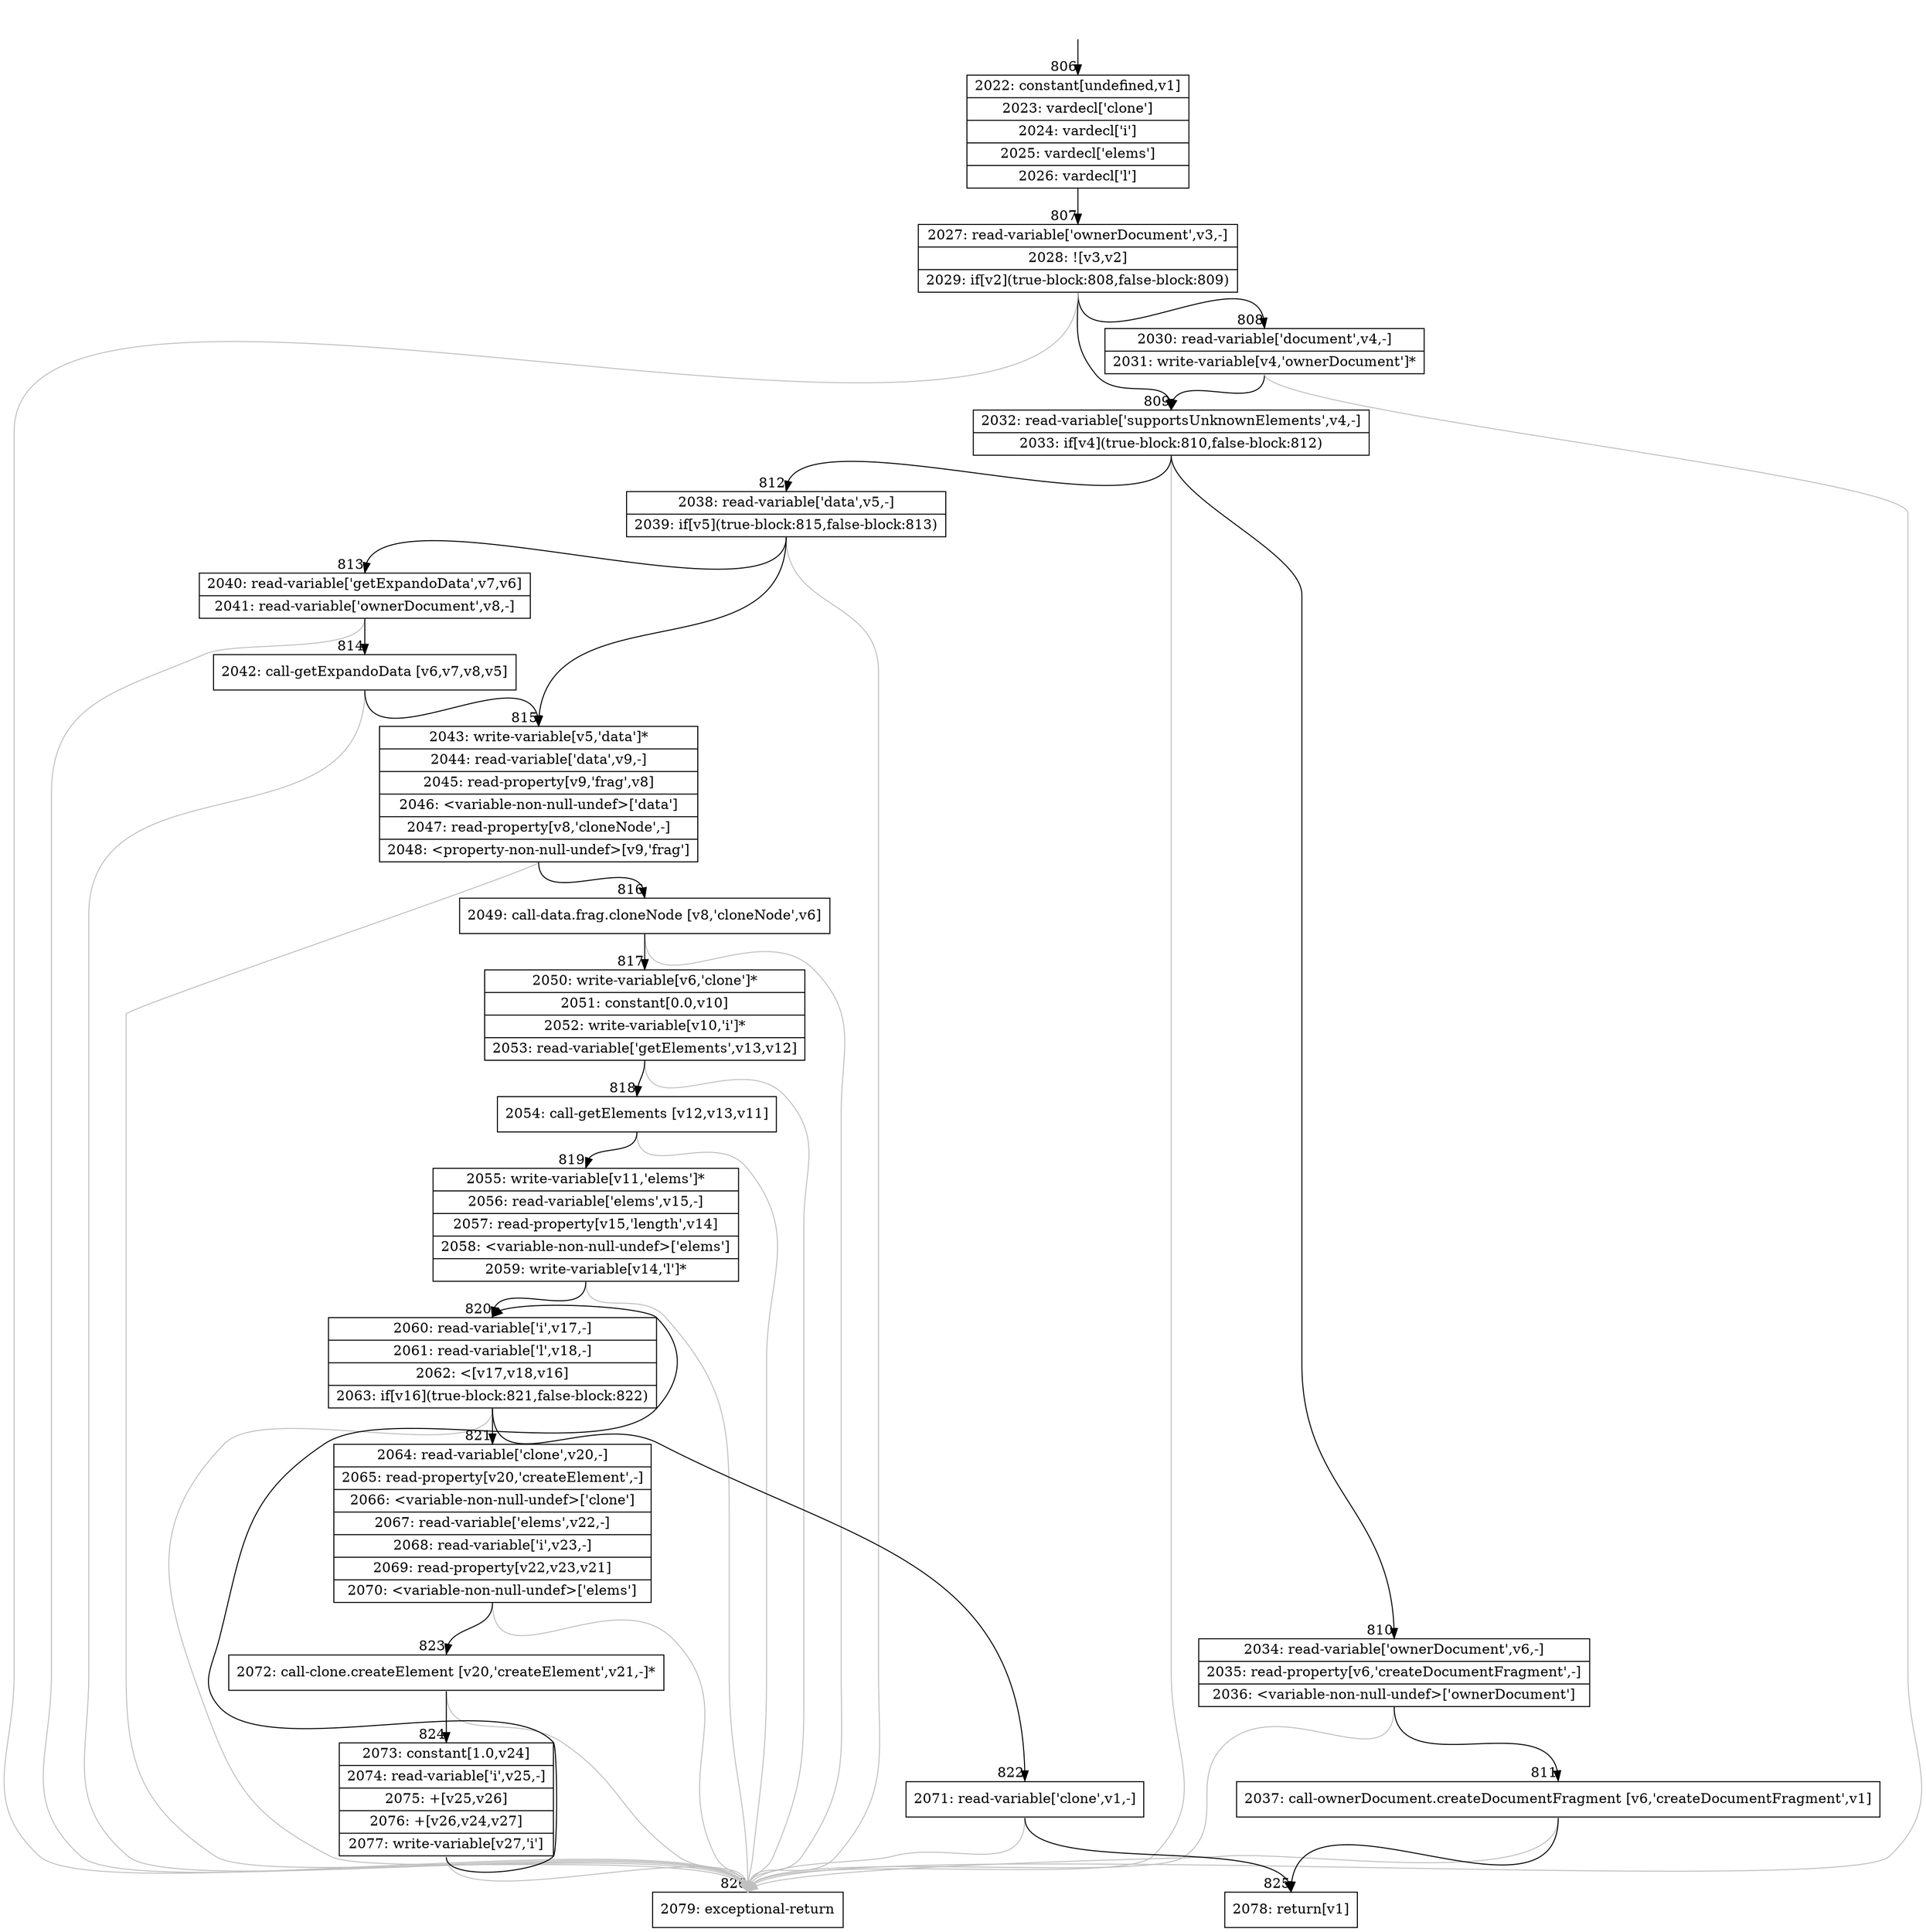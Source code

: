 digraph {
rankdir="TD"
BB_entry75[shape=none,label=""];
BB_entry75 -> BB806 [tailport=s, headport=n, headlabel="    806"]
BB806 [shape=record label="{2022: constant[undefined,v1]|2023: vardecl['clone']|2024: vardecl['i']|2025: vardecl['elems']|2026: vardecl['l']}" ] 
BB806 -> BB807 [tailport=s, headport=n, headlabel="      807"]
BB807 [shape=record label="{2027: read-variable['ownerDocument',v3,-]|2028: ![v3,v2]|2029: if[v2](true-block:808,false-block:809)}" ] 
BB807 -> BB808 [tailport=s, headport=n, headlabel="      808"]
BB807 -> BB809 [tailport=s, headport=n, headlabel="      809"]
BB807 -> BB826 [tailport=s, headport=n, color=gray, headlabel="      826"]
BB808 [shape=record label="{2030: read-variable['document',v4,-]|2031: write-variable[v4,'ownerDocument']*}" ] 
BB808 -> BB809 [tailport=s, headport=n]
BB808 -> BB826 [tailport=s, headport=n, color=gray]
BB809 [shape=record label="{2032: read-variable['supportsUnknownElements',v4,-]|2033: if[v4](true-block:810,false-block:812)}" ] 
BB809 -> BB810 [tailport=s, headport=n, headlabel="      810"]
BB809 -> BB812 [tailport=s, headport=n, headlabel="      812"]
BB809 -> BB826 [tailport=s, headport=n, color=gray]
BB810 [shape=record label="{2034: read-variable['ownerDocument',v6,-]|2035: read-property[v6,'createDocumentFragment',-]|2036: \<variable-non-null-undef\>['ownerDocument']}" ] 
BB810 -> BB811 [tailport=s, headport=n, headlabel="      811"]
BB810 -> BB826 [tailport=s, headport=n, color=gray]
BB811 [shape=record label="{2037: call-ownerDocument.createDocumentFragment [v6,'createDocumentFragment',v1]}" ] 
BB811 -> BB825 [tailport=s, headport=n, headlabel="      825"]
BB811 -> BB826 [tailport=s, headport=n, color=gray]
BB812 [shape=record label="{2038: read-variable['data',v5,-]|2039: if[v5](true-block:815,false-block:813)}" ] 
BB812 -> BB815 [tailport=s, headport=n, headlabel="      815"]
BB812 -> BB813 [tailport=s, headport=n, headlabel="      813"]
BB812 -> BB826 [tailport=s, headport=n, color=gray]
BB813 [shape=record label="{2040: read-variable['getExpandoData',v7,v6]|2041: read-variable['ownerDocument',v8,-]}" ] 
BB813 -> BB814 [tailport=s, headport=n, headlabel="      814"]
BB813 -> BB826 [tailport=s, headport=n, color=gray]
BB814 [shape=record label="{2042: call-getExpandoData [v6,v7,v8,v5]}" ] 
BB814 -> BB815 [tailport=s, headport=n]
BB814 -> BB826 [tailport=s, headport=n, color=gray]
BB815 [shape=record label="{2043: write-variable[v5,'data']*|2044: read-variable['data',v9,-]|2045: read-property[v9,'frag',v8]|2046: \<variable-non-null-undef\>['data']|2047: read-property[v8,'cloneNode',-]|2048: \<property-non-null-undef\>[v9,'frag']}" ] 
BB815 -> BB816 [tailport=s, headport=n, headlabel="      816"]
BB815 -> BB826 [tailport=s, headport=n, color=gray]
BB816 [shape=record label="{2049: call-data.frag.cloneNode [v8,'cloneNode',v6]}" ] 
BB816 -> BB817 [tailport=s, headport=n, headlabel="      817"]
BB816 -> BB826 [tailport=s, headport=n, color=gray]
BB817 [shape=record label="{2050: write-variable[v6,'clone']*|2051: constant[0.0,v10]|2052: write-variable[v10,'i']*|2053: read-variable['getElements',v13,v12]}" ] 
BB817 -> BB818 [tailport=s, headport=n, headlabel="      818"]
BB817 -> BB826 [tailport=s, headport=n, color=gray]
BB818 [shape=record label="{2054: call-getElements [v12,v13,v11]}" ] 
BB818 -> BB819 [tailport=s, headport=n, headlabel="      819"]
BB818 -> BB826 [tailport=s, headport=n, color=gray]
BB819 [shape=record label="{2055: write-variable[v11,'elems']*|2056: read-variable['elems',v15,-]|2057: read-property[v15,'length',v14]|2058: \<variable-non-null-undef\>['elems']|2059: write-variable[v14,'l']*}" ] 
BB819 -> BB820 [tailport=s, headport=n, headlabel="      820"]
BB819 -> BB826 [tailport=s, headport=n, color=gray]
BB820 [shape=record label="{2060: read-variable['i',v17,-]|2061: read-variable['l',v18,-]|2062: \<[v17,v18,v16]|2063: if[v16](true-block:821,false-block:822)}" ] 
BB820 -> BB821 [tailport=s, headport=n, headlabel="      821"]
BB820 -> BB822 [tailport=s, headport=n, headlabel="      822"]
BB820 -> BB826 [tailport=s, headport=n, color=gray]
BB821 [shape=record label="{2064: read-variable['clone',v20,-]|2065: read-property[v20,'createElement',-]|2066: \<variable-non-null-undef\>['clone']|2067: read-variable['elems',v22,-]|2068: read-variable['i',v23,-]|2069: read-property[v22,v23,v21]|2070: \<variable-non-null-undef\>['elems']}" ] 
BB821 -> BB823 [tailport=s, headport=n, headlabel="      823"]
BB821 -> BB826 [tailport=s, headport=n, color=gray]
BB822 [shape=record label="{2071: read-variable['clone',v1,-]}" ] 
BB822 -> BB825 [tailport=s, headport=n]
BB822 -> BB826 [tailport=s, headport=n, color=gray]
BB823 [shape=record label="{2072: call-clone.createElement [v20,'createElement',v21,-]*}" ] 
BB823 -> BB824 [tailport=s, headport=n, headlabel="      824"]
BB823 -> BB826 [tailport=s, headport=n, color=gray]
BB824 [shape=record label="{2073: constant[1.0,v24]|2074: read-variable['i',v25,-]|2075: +[v25,v26]|2076: +[v26,v24,v27]|2077: write-variable[v27,'i']}" ] 
BB824 -> BB820 [tailport=s, headport=n]
BB824 -> BB826 [tailport=s, headport=n, color=gray]
BB825 [shape=record label="{2078: return[v1]}" ] 
BB826 [shape=record label="{2079: exceptional-return}" ] 
//#$~ 733
}
